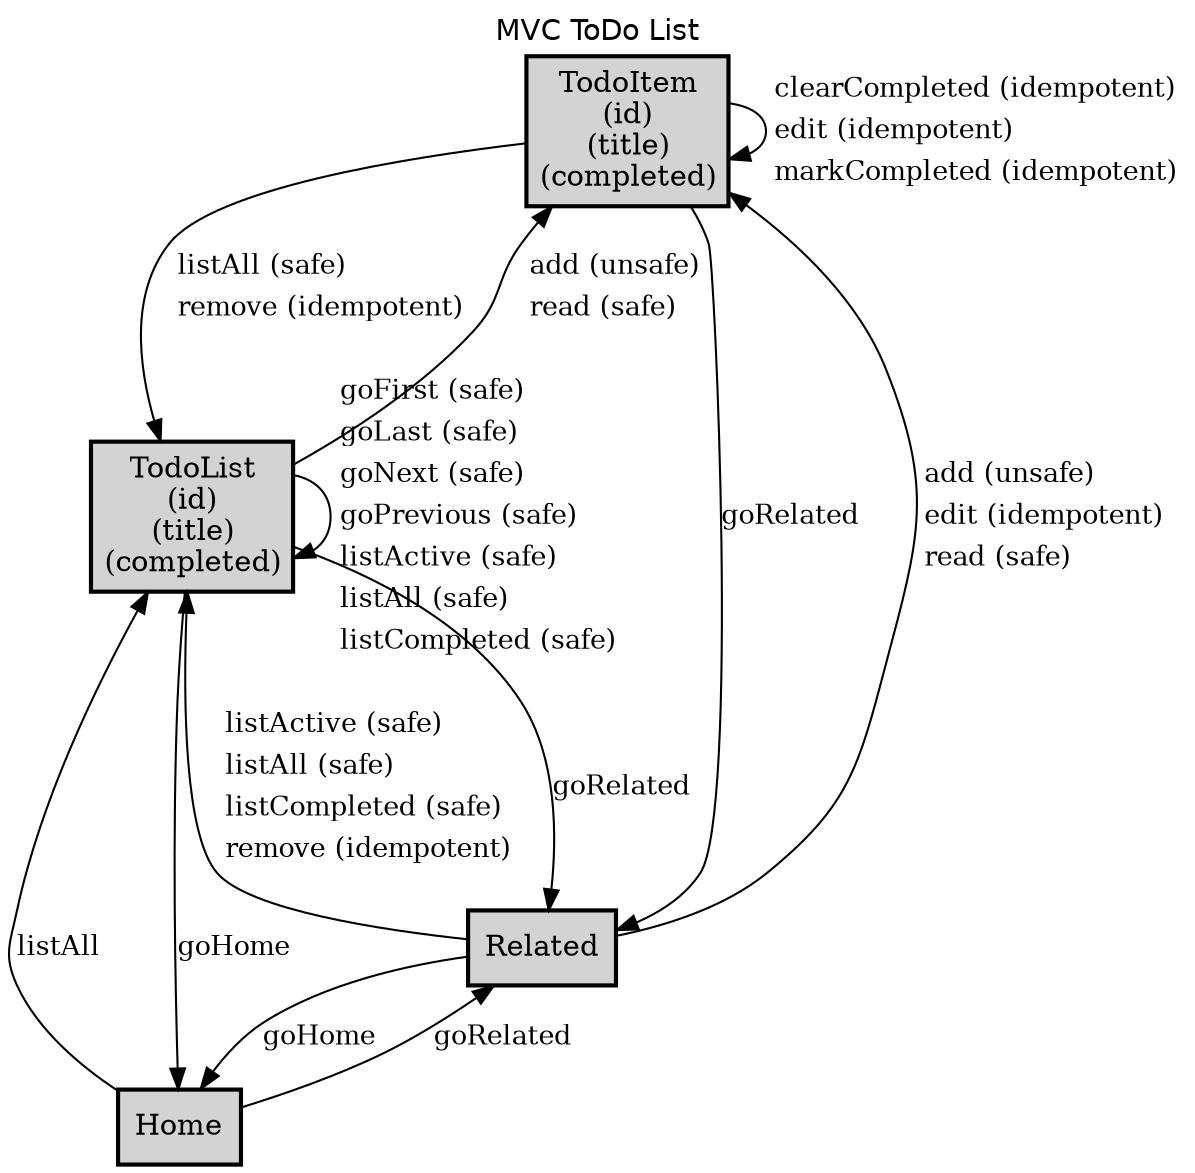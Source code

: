 digraph application_state_diagram {
  graph [
    labelloc="t";
    fontname="Helvetica"
    label="MVC ToDo List";
    URL="index.html" target="_parent"
  ];
  node [shape = box, style = "bold,filled" fillcolor="lightgray"];

    TodoItem [margin=0.02, label=<<table cellspacing="0" cellpadding="5" border="0"><tr><td>TodoItem<br />(id)<br />(title)<br />(completed)<br /></td></tr></table>>,shape=box URL="docs/semantic.TodoItem.html" target="_parent"]
    TodoList [margin=0.02, label=<<table cellspacing="0" cellpadding="5" border="0"><tr><td>TodoList<br />(id)<br />(title)<br />(completed)<br /></td></tr></table>>,shape=box URL="docs/semantic.TodoList.html" target="_parent"]

    Home -> Related [label = <goRelated> URL="docs/safe.goRelated.html" target="_parent" fontsize=13];
    Home -> TodoList [label = <listAll> URL="docs/safe.listAll.html" target="_parent" fontsize=13];
    Related -> Home [label = <goHome> URL="docs/safe.goHome.html" target="_parent" fontsize=13];
    Related -> TodoItem [label=<<table border="0"><tr><td align="left" href="docs/unsafe.add.html" tooltip="add (unsafe)" >add (unsafe)</td></tr><tr><td align="left" href="docs/idempotent.edit.html" tooltip="edit (idempotent)" >edit (idempotent)</td></tr><tr><td align="left" href="docs/safe.read.html" tooltip="read (safe)" >read (safe)</td></tr></table>> fontsize=13];
    Related -> TodoList [label=<<table border="0"><tr><td align="left" href="docs/safe.listActive.html" tooltip="listActive (safe)" >listActive (safe)</td></tr><tr><td align="left" href="docs/safe.listAll.html" tooltip="listAll (safe)" >listAll (safe)</td></tr><tr><td align="left" href="docs/safe.listCompleted.html" tooltip="listCompleted (safe)" >listCompleted (safe)</td></tr><tr><td align="left" href="docs/idempotent.remove.html" tooltip="remove (idempotent)" >remove (idempotent)</td></tr></table>> fontsize=13];
    TodoItem -> Related [label = <goRelated> URL="docs/safe.goRelated.html" target="_parent" fontsize=13];
    TodoItem -> TodoItem [label=<<table border="0"><tr><td align="left" href="docs/idempotent.clearCompleted.html" tooltip="clearCompleted (idempotent)" >clearCompleted (idempotent)</td></tr><tr><td align="left" href="docs/idempotent.edit.html" tooltip="edit (idempotent)" >edit (idempotent)</td></tr><tr><td align="left" href="docs/idempotent.markCompleted.html" tooltip="markCompleted (idempotent)" >markCompleted (idempotent)</td></tr></table>> fontsize=13];
    TodoItem -> TodoList [label=<<table border="0"><tr><td align="left" href="docs/safe.listAll.html" tooltip="listAll (safe)" >listAll (safe)</td></tr><tr><td align="left" href="docs/idempotent.remove.html" tooltip="remove (idempotent)" >remove (idempotent)</td></tr></table>> fontsize=13];
    TodoList -> Home [label = <goHome> URL="docs/safe.goHome.html" target="_parent" fontsize=13];
    TodoList -> Related [label = <goRelated> URL="docs/safe.goRelated.html" target="_parent" fontsize=13];
    TodoList -> TodoItem [label=<<table border="0"><tr><td align="left" href="docs/unsafe.add.html" tooltip="add (unsafe)" >add (unsafe)</td></tr><tr><td align="left" href="docs/safe.read.html" tooltip="read (safe)" >read (safe)</td></tr></table>> fontsize=13];
    TodoList -> TodoList [label=<<table border="0"><tr><td align="left" href="docs/safe.goFirst.html" tooltip="goFirst (safe)" >goFirst (safe)</td></tr><tr><td align="left" href="docs/safe.goLast.html" tooltip="goLast (safe)" >goLast (safe)</td></tr><tr><td align="left" href="docs/safe.goNext.html" tooltip="goNext (safe)" >goNext (safe)</td></tr><tr><td align="left" href="docs/safe.goPrevious.html" tooltip="goPrevious (safe)" >goPrevious (safe)</td></tr><tr><td align="left" href="docs/safe.listActive.html" tooltip="listActive (safe)" >listActive (safe)</td></tr><tr><td align="left" href="docs/safe.listAll.html" tooltip="listAll (safe)" >listAll (safe)</td></tr><tr><td align="left" href="docs/safe.listCompleted.html" tooltip="listCompleted (safe)" >listCompleted (safe)</td></tr></table>> fontsize=13];

    Home [label = <Home> URL="docs/semantic.Home.html" target="_parent"]
    Related [label = <Related> URL="docs/semantic.Related.html" target="_parent"]

}
